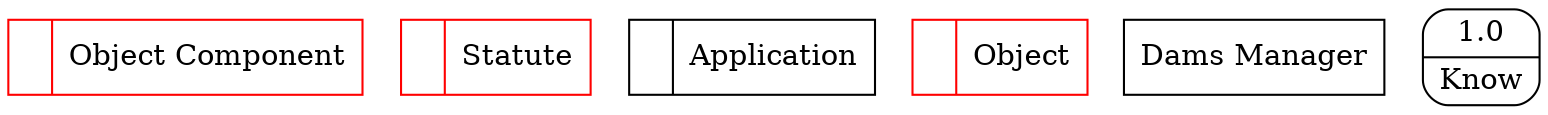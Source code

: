 digraph dfd2{ 
node[shape=record]
200 [label="<f0>  |<f1> Object Component " color=red];
201 [label="<f0>  |<f1> Statute " color=red];
202 [label="<f0>  |<f1> Application " ];
203 [label="<f0>  |<f1> Object " color=red];
204 [label="Dams Manager" shape=box];
205 [label="{<f0> 1.0|<f1> Know }" shape=Mrecord];
}